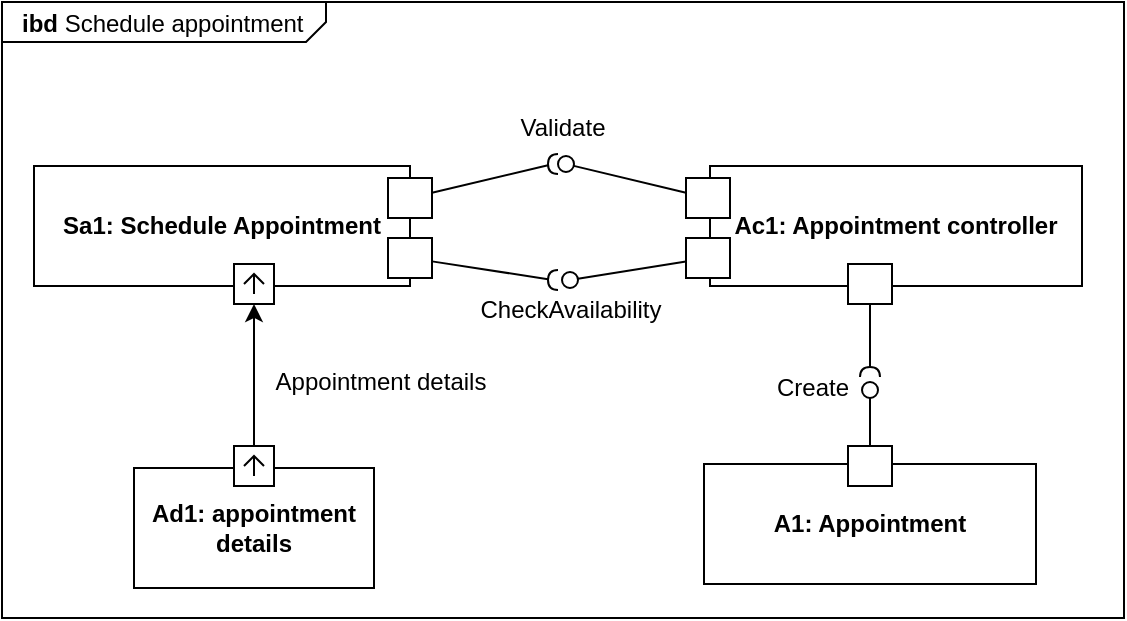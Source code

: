 <mxfile version="24.4.10" type="github">
  <diagram name="Page-1" id="A8f7JKrDxFVMKA6CNLwt">
    <mxGraphModel dx="989" dy="954" grid="0" gridSize="10" guides="1" tooltips="1" connect="1" arrows="1" fold="1" page="0" pageScale="1" pageWidth="827" pageHeight="1169" math="0" shadow="0">
      <root>
        <mxCell id="0" />
        <mxCell id="1" parent="0" />
        <mxCell id="HQyNKTSPSDPTDXiGou5P-1" value="&lt;p style=&quot;margin:0px;margin-top:4px;margin-left:10px;text-align:left;&quot;&gt;&lt;b&gt;ibd&lt;/b&gt;&amp;nbsp;Schedule appointment&lt;/p&gt;" style="html=1;shape=mxgraph.sysml.package;labelX=162.01;align=left;spacingLeft=10;html=1;overflow=fill;whiteSpace=wrap;recursiveResize=0;" parent="1" vertex="1">
          <mxGeometry x="79" y="-137" width="561" height="308" as="geometry" />
        </mxCell>
        <mxCell id="HQyNKTSPSDPTDXiGou5P-2" style="rounded=0;orthogonalLoop=1;jettySize=auto;html=1;" parent="1" source="HQyNKTSPSDPTDXiGou5P-5" target="HQyNKTSPSDPTDXiGou5P-21" edge="1">
          <mxGeometry relative="1" as="geometry" />
        </mxCell>
        <mxCell id="HQyNKTSPSDPTDXiGou5P-3" value="" style="group" parent="1" vertex="1" connectable="0">
          <mxGeometry x="145" y="85" width="120" height="71" as="geometry" />
        </mxCell>
        <mxCell id="HQyNKTSPSDPTDXiGou5P-4" value="&lt;b&gt;Ad1: appointment details&lt;/b&gt;" style="rounded=0;whiteSpace=wrap;html=1;fillColor=none;container=0;" parent="HQyNKTSPSDPTDXiGou5P-3" vertex="1">
          <mxGeometry y="11" width="120" height="60" as="geometry" />
        </mxCell>
        <mxCell id="HQyNKTSPSDPTDXiGou5P-5" value="" style="html=1;shape=mxgraph.sysml.port;sysMLPortType=flowN;" parent="HQyNKTSPSDPTDXiGou5P-3" vertex="1">
          <mxGeometry x="50" width="20" height="20" as="geometry" />
        </mxCell>
        <mxCell id="HQyNKTSPSDPTDXiGou5P-6" value="Appointment details" style="text;html=1;align=center;verticalAlign=middle;resizable=0;points=[];autosize=1;strokeColor=none;fillColor=none;" parent="1" vertex="1">
          <mxGeometry x="206" y="40" width="123" height="26" as="geometry" />
        </mxCell>
        <mxCell id="HQyNKTSPSDPTDXiGou5P-7" value="" style="endArrow=none;html=1;rounded=0;align=center;verticalAlign=top;endFill=0;labelBackgroundColor=none;endSize=2;" parent="1" source="HQyNKTSPSDPTDXiGou5P-24" target="HQyNKTSPSDPTDXiGou5P-8" edge="1">
          <mxGeometry relative="1" as="geometry">
            <mxPoint x="407" y="-25" as="sourcePoint" />
          </mxGeometry>
        </mxCell>
        <mxCell id="HQyNKTSPSDPTDXiGou5P-8" value="" style="ellipse;html=1;fontSize=11;align=center;fillColor=none;points=[];aspect=fixed;resizable=0;verticalAlign=bottom;labelPosition=center;verticalLabelPosition=top;flipH=1;" parent="1" vertex="1">
          <mxGeometry x="357" y="-60" width="8" height="8" as="geometry" />
        </mxCell>
        <mxCell id="HQyNKTSPSDPTDXiGou5P-9" value="" style="endArrow=none;html=1;rounded=0;align=center;verticalAlign=top;endFill=0;labelBackgroundColor=none;endSize=2;" parent="1" source="HQyNKTSPSDPTDXiGou5P-22" target="HQyNKTSPSDPTDXiGou5P-10" edge="1">
          <mxGeometry relative="1" as="geometry" />
        </mxCell>
        <mxCell id="HQyNKTSPSDPTDXiGou5P-10" value="" style="shape=requiredInterface;html=1;fontSize=11;align=center;fillColor=none;points=[];aspect=fixed;resizable=0;verticalAlign=bottom;labelPosition=center;verticalLabelPosition=top;flipH=1;rotation=0;" parent="1" vertex="1">
          <mxGeometry x="352" y="-61" width="5" height="10" as="geometry" />
        </mxCell>
        <mxCell id="HQyNKTSPSDPTDXiGou5P-11" value="Validate" style="text;html=1;align=center;verticalAlign=middle;resizable=0;points=[];autosize=1;strokeColor=none;fillColor=none;" parent="1" vertex="1">
          <mxGeometry x="329" y="-87" width="60" height="26" as="geometry" />
        </mxCell>
        <mxCell id="HQyNKTSPSDPTDXiGou5P-12" value="" style="endArrow=none;html=1;rounded=0;align=center;verticalAlign=top;endFill=0;labelBackgroundColor=none;endSize=2;" parent="1" source="HQyNKTSPSDPTDXiGou5P-19" target="HQyNKTSPSDPTDXiGou5P-13" edge="1">
          <mxGeometry relative="1" as="geometry">
            <mxPoint x="466" y="66" as="sourcePoint" />
          </mxGeometry>
        </mxCell>
        <mxCell id="HQyNKTSPSDPTDXiGou5P-13" value="" style="ellipse;html=1;fontSize=11;align=center;fillColor=none;points=[];aspect=fixed;resizable=0;verticalAlign=bottom;labelPosition=center;verticalLabelPosition=top;flipH=1;" parent="1" vertex="1">
          <mxGeometry x="509" y="53" width="8" height="8" as="geometry" />
        </mxCell>
        <mxCell id="HQyNKTSPSDPTDXiGou5P-14" value="" style="endArrow=none;html=1;rounded=0;align=center;verticalAlign=top;endFill=0;labelBackgroundColor=none;endSize=2;" parent="1" source="HQyNKTSPSDPTDXiGou5P-25" target="HQyNKTSPSDPTDXiGou5P-15" edge="1">
          <mxGeometry relative="1" as="geometry" />
        </mxCell>
        <mxCell id="HQyNKTSPSDPTDXiGou5P-15" value="" style="shape=requiredInterface;html=1;fontSize=11;align=center;fillColor=none;points=[];aspect=fixed;resizable=0;verticalAlign=bottom;labelPosition=center;verticalLabelPosition=top;flipH=1;rotation=90;" parent="1" vertex="1">
          <mxGeometry x="510.5" y="43" width="5" height="10" as="geometry" />
        </mxCell>
        <mxCell id="HQyNKTSPSDPTDXiGou5P-16" value="Create" style="text;html=1;align=center;verticalAlign=middle;resizable=0;points=[];autosize=1;strokeColor=none;fillColor=none;" parent="1" vertex="1">
          <mxGeometry x="456.5" y="43" width="54" height="26" as="geometry" />
        </mxCell>
        <mxCell id="HQyNKTSPSDPTDXiGou5P-17" value="" style="group" parent="1" vertex="1" connectable="0">
          <mxGeometry x="430" y="85" width="166" height="69" as="geometry" />
        </mxCell>
        <mxCell id="HQyNKTSPSDPTDXiGou5P-18" value="&lt;b&gt;A1: Appointment&lt;/b&gt;" style="rounded=0;whiteSpace=wrap;html=1;fillColor=none;container=0;" parent="HQyNKTSPSDPTDXiGou5P-17" vertex="1">
          <mxGeometry y="9" width="166" height="60" as="geometry" />
        </mxCell>
        <mxCell id="HQyNKTSPSDPTDXiGou5P-19" value="" style="html=1;rounded=0;fillColor=default;" parent="HQyNKTSPSDPTDXiGou5P-17" vertex="1">
          <mxGeometry x="72" width="22" height="20" as="geometry" />
        </mxCell>
        <mxCell id="HQyNKTSPSDPTDXiGou5P-20" value="&lt;b&gt;Sa1: Schedule Appointment&lt;/b&gt;" style="rounded=0;whiteSpace=wrap;html=1;fillColor=none;container=0;" parent="1" vertex="1">
          <mxGeometry x="95" y="-55" width="188" height="60" as="geometry" />
        </mxCell>
        <mxCell id="HQyNKTSPSDPTDXiGou5P-21" value="" style="html=1;shape=mxgraph.sysml.port;sysMLPortType=flowN;container=0;" parent="1" vertex="1">
          <mxGeometry x="195" y="-6" width="20" height="20" as="geometry" />
        </mxCell>
        <mxCell id="HQyNKTSPSDPTDXiGou5P-22" value="" style="html=1;rounded=0;container=0;" parent="1" vertex="1">
          <mxGeometry x="272" y="-49" width="22" height="20" as="geometry" />
        </mxCell>
        <mxCell id="HQyNKTSPSDPTDXiGou5P-23" value="&lt;b&gt;Ac1: Appointment controller&lt;/b&gt;" style="rounded=0;whiteSpace=wrap;html=1;fillColor=none;container=0;" parent="1" vertex="1">
          <mxGeometry x="433" y="-55" width="186" height="60" as="geometry" />
        </mxCell>
        <mxCell id="HQyNKTSPSDPTDXiGou5P-24" value="" style="html=1;rounded=0;fillColor=default;" parent="1" vertex="1">
          <mxGeometry x="421" y="-49" width="22" height="20" as="geometry" />
        </mxCell>
        <mxCell id="HQyNKTSPSDPTDXiGou5P-25" value="" style="html=1;rounded=0;container=0;" parent="1" vertex="1">
          <mxGeometry x="502" y="-6" width="22" height="20" as="geometry" />
        </mxCell>
        <mxCell id="HQyNKTSPSDPTDXiGou5P-26" value="" style="endArrow=none;html=1;rounded=0;align=center;verticalAlign=top;endFill=0;labelBackgroundColor=none;endSize=2;" parent="1" source="HQyNKTSPSDPTDXiGou5P-32" target="HQyNKTSPSDPTDXiGou5P-27" edge="1">
          <mxGeometry relative="1" as="geometry">
            <mxPoint x="407" y="48.5" as="sourcePoint" />
          </mxGeometry>
        </mxCell>
        <mxCell id="HQyNKTSPSDPTDXiGou5P-27" value="" style="ellipse;html=1;fontSize=11;align=center;fillColor=none;points=[];aspect=fixed;resizable=0;verticalAlign=bottom;labelPosition=center;verticalLabelPosition=top;flipH=1;" parent="1" vertex="1">
          <mxGeometry x="359" y="-2" width="8" height="8" as="geometry" />
        </mxCell>
        <mxCell id="HQyNKTSPSDPTDXiGou5P-28" value="" style="endArrow=none;html=1;rounded=0;align=center;verticalAlign=top;endFill=0;labelBackgroundColor=none;endSize=2;" parent="1" source="HQyNKTSPSDPTDXiGou5P-31" target="HQyNKTSPSDPTDXiGou5P-29" edge="1">
          <mxGeometry relative="1" as="geometry" />
        </mxCell>
        <mxCell id="HQyNKTSPSDPTDXiGou5P-29" value="" style="shape=requiredInterface;html=1;fontSize=11;align=center;fillColor=none;points=[];aspect=fixed;resizable=0;verticalAlign=bottom;labelPosition=center;verticalLabelPosition=top;flipH=1;rotation=0;" parent="1" vertex="1">
          <mxGeometry x="352" y="-3" width="5" height="10" as="geometry" />
        </mxCell>
        <mxCell id="HQyNKTSPSDPTDXiGou5P-30" value="CheckAvailability" style="text;html=1;align=center;verticalAlign=middle;resizable=0;points=[];autosize=1;strokeColor=none;fillColor=none;" parent="1" vertex="1">
          <mxGeometry x="308.5" y="4" width="109" height="26" as="geometry" />
        </mxCell>
        <mxCell id="HQyNKTSPSDPTDXiGou5P-31" value="" style="html=1;rounded=0;container=0;" parent="1" vertex="1">
          <mxGeometry x="272" y="-19" width="22" height="20" as="geometry" />
        </mxCell>
        <mxCell id="HQyNKTSPSDPTDXiGou5P-32" value="" style="html=1;rounded=0;fillColor=default;" parent="1" vertex="1">
          <mxGeometry x="421" y="-19" width="22" height="20" as="geometry" />
        </mxCell>
      </root>
    </mxGraphModel>
  </diagram>
</mxfile>
